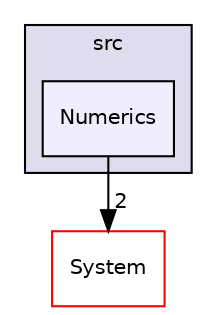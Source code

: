 digraph "Numerics" {
  compound=true
  node [ fontsize="10", fontname="Helvetica"];
  edge [ labelfontsize="10", labelfontname="Helvetica"];
  subgraph clusterdir_68267d1309a1af8e8297ef4c3efbcdba {
    graph [ bgcolor="#ddddee", pencolor="black", label="src" fontname="Helvetica", fontsize="10", URL="dir_68267d1309a1af8e8297ef4c3efbcdba.html"]
  dir_9de0b4c2349c2b1d177c3f93e6d70123 [shape=box, label="Numerics", style="filled", fillcolor="#eeeeff", pencolor="black", URL="dir_9de0b4c2349c2b1d177c3f93e6d70123.html"];
  }
  dir_ef68f1e1f5148ff8ef7fb1c955106c3c [shape=box label="System" fillcolor="white" style="filled" color="red" URL="dir_ef68f1e1f5148ff8ef7fb1c955106c3c.html"];
  dir_9de0b4c2349c2b1d177c3f93e6d70123->dir_ef68f1e1f5148ff8ef7fb1c955106c3c [headlabel="2", labeldistance=1.5 headhref="dir_000003_000001.html"];
}
